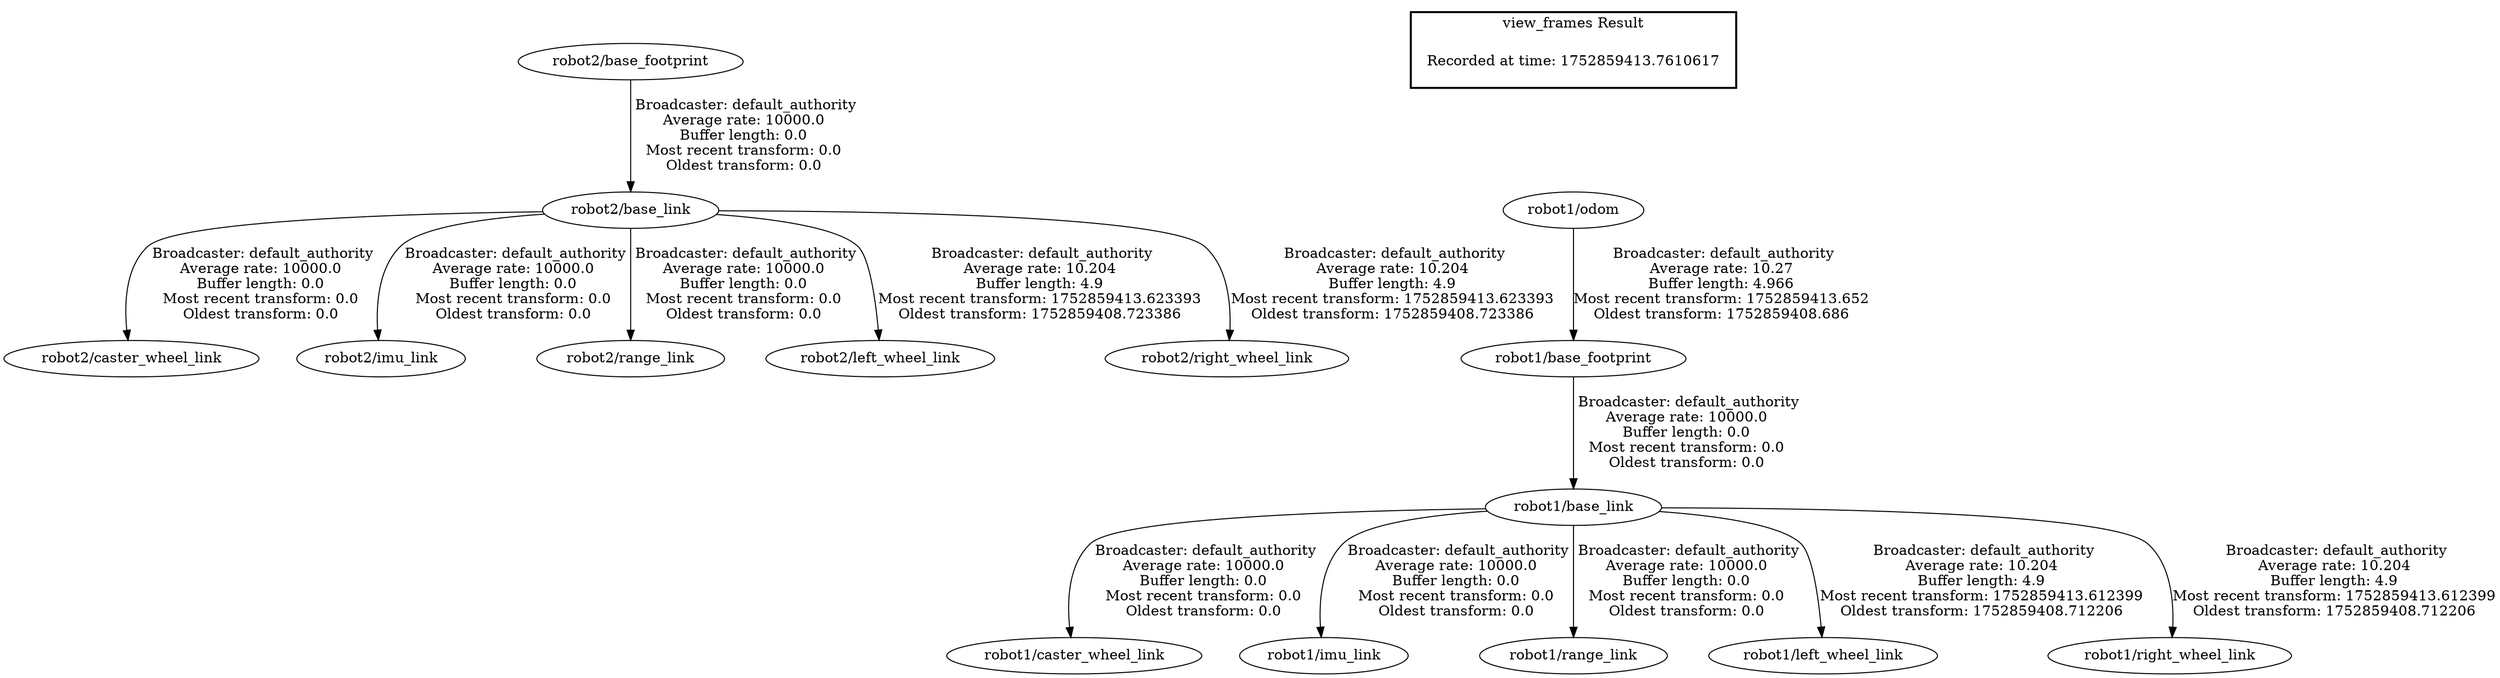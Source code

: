 digraph G {
"robot2/base_link" -> "robot2/caster_wheel_link"[label=" Broadcaster: default_authority\nAverage rate: 10000.0\nBuffer length: 0.0\nMost recent transform: 0.0\nOldest transform: 0.0\n"];
"robot2/base_footprint" -> "robot2/base_link"[label=" Broadcaster: default_authority\nAverage rate: 10000.0\nBuffer length: 0.0\nMost recent transform: 0.0\nOldest transform: 0.0\n"];
"robot2/base_link" -> "robot2/imu_link"[label=" Broadcaster: default_authority\nAverage rate: 10000.0\nBuffer length: 0.0\nMost recent transform: 0.0\nOldest transform: 0.0\n"];
"robot2/base_link" -> "robot2/range_link"[label=" Broadcaster: default_authority\nAverage rate: 10000.0\nBuffer length: 0.0\nMost recent transform: 0.0\nOldest transform: 0.0\n"];
"robot1/base_link" -> "robot1/caster_wheel_link"[label=" Broadcaster: default_authority\nAverage rate: 10000.0\nBuffer length: 0.0\nMost recent transform: 0.0\nOldest transform: 0.0\n"];
"robot1/base_footprint" -> "robot1/base_link"[label=" Broadcaster: default_authority\nAverage rate: 10000.0\nBuffer length: 0.0\nMost recent transform: 0.0\nOldest transform: 0.0\n"];
"robot1/odom" -> "robot1/base_footprint"[label=" Broadcaster: default_authority\nAverage rate: 10.27\nBuffer length: 4.966\nMost recent transform: 1752859413.652\nOldest transform: 1752859408.686\n"];
"robot1/base_link" -> "robot1/imu_link"[label=" Broadcaster: default_authority\nAverage rate: 10000.0\nBuffer length: 0.0\nMost recent transform: 0.0\nOldest transform: 0.0\n"];
"robot1/base_link" -> "robot1/range_link"[label=" Broadcaster: default_authority\nAverage rate: 10000.0\nBuffer length: 0.0\nMost recent transform: 0.0\nOldest transform: 0.0\n"];
"robot1/base_link" -> "robot1/left_wheel_link"[label=" Broadcaster: default_authority\nAverage rate: 10.204\nBuffer length: 4.9\nMost recent transform: 1752859413.612399\nOldest transform: 1752859408.712206\n"];
"robot1/base_link" -> "robot1/right_wheel_link"[label=" Broadcaster: default_authority\nAverage rate: 10.204\nBuffer length: 4.9\nMost recent transform: 1752859413.612399\nOldest transform: 1752859408.712206\n"];
"robot2/base_link" -> "robot2/left_wheel_link"[label=" Broadcaster: default_authority\nAverage rate: 10.204\nBuffer length: 4.9\nMost recent transform: 1752859413.623393\nOldest transform: 1752859408.723386\n"];
"robot2/base_link" -> "robot2/right_wheel_link"[label=" Broadcaster: default_authority\nAverage rate: 10.204\nBuffer length: 4.9\nMost recent transform: 1752859413.623393\nOldest transform: 1752859408.723386\n"];
edge [style=invis];
 subgraph cluster_legend { style=bold; color=black; label ="view_frames Result";
"Recorded at time: 1752859413.7610617"[ shape=plaintext ] ;
}->"robot1/odom";
}